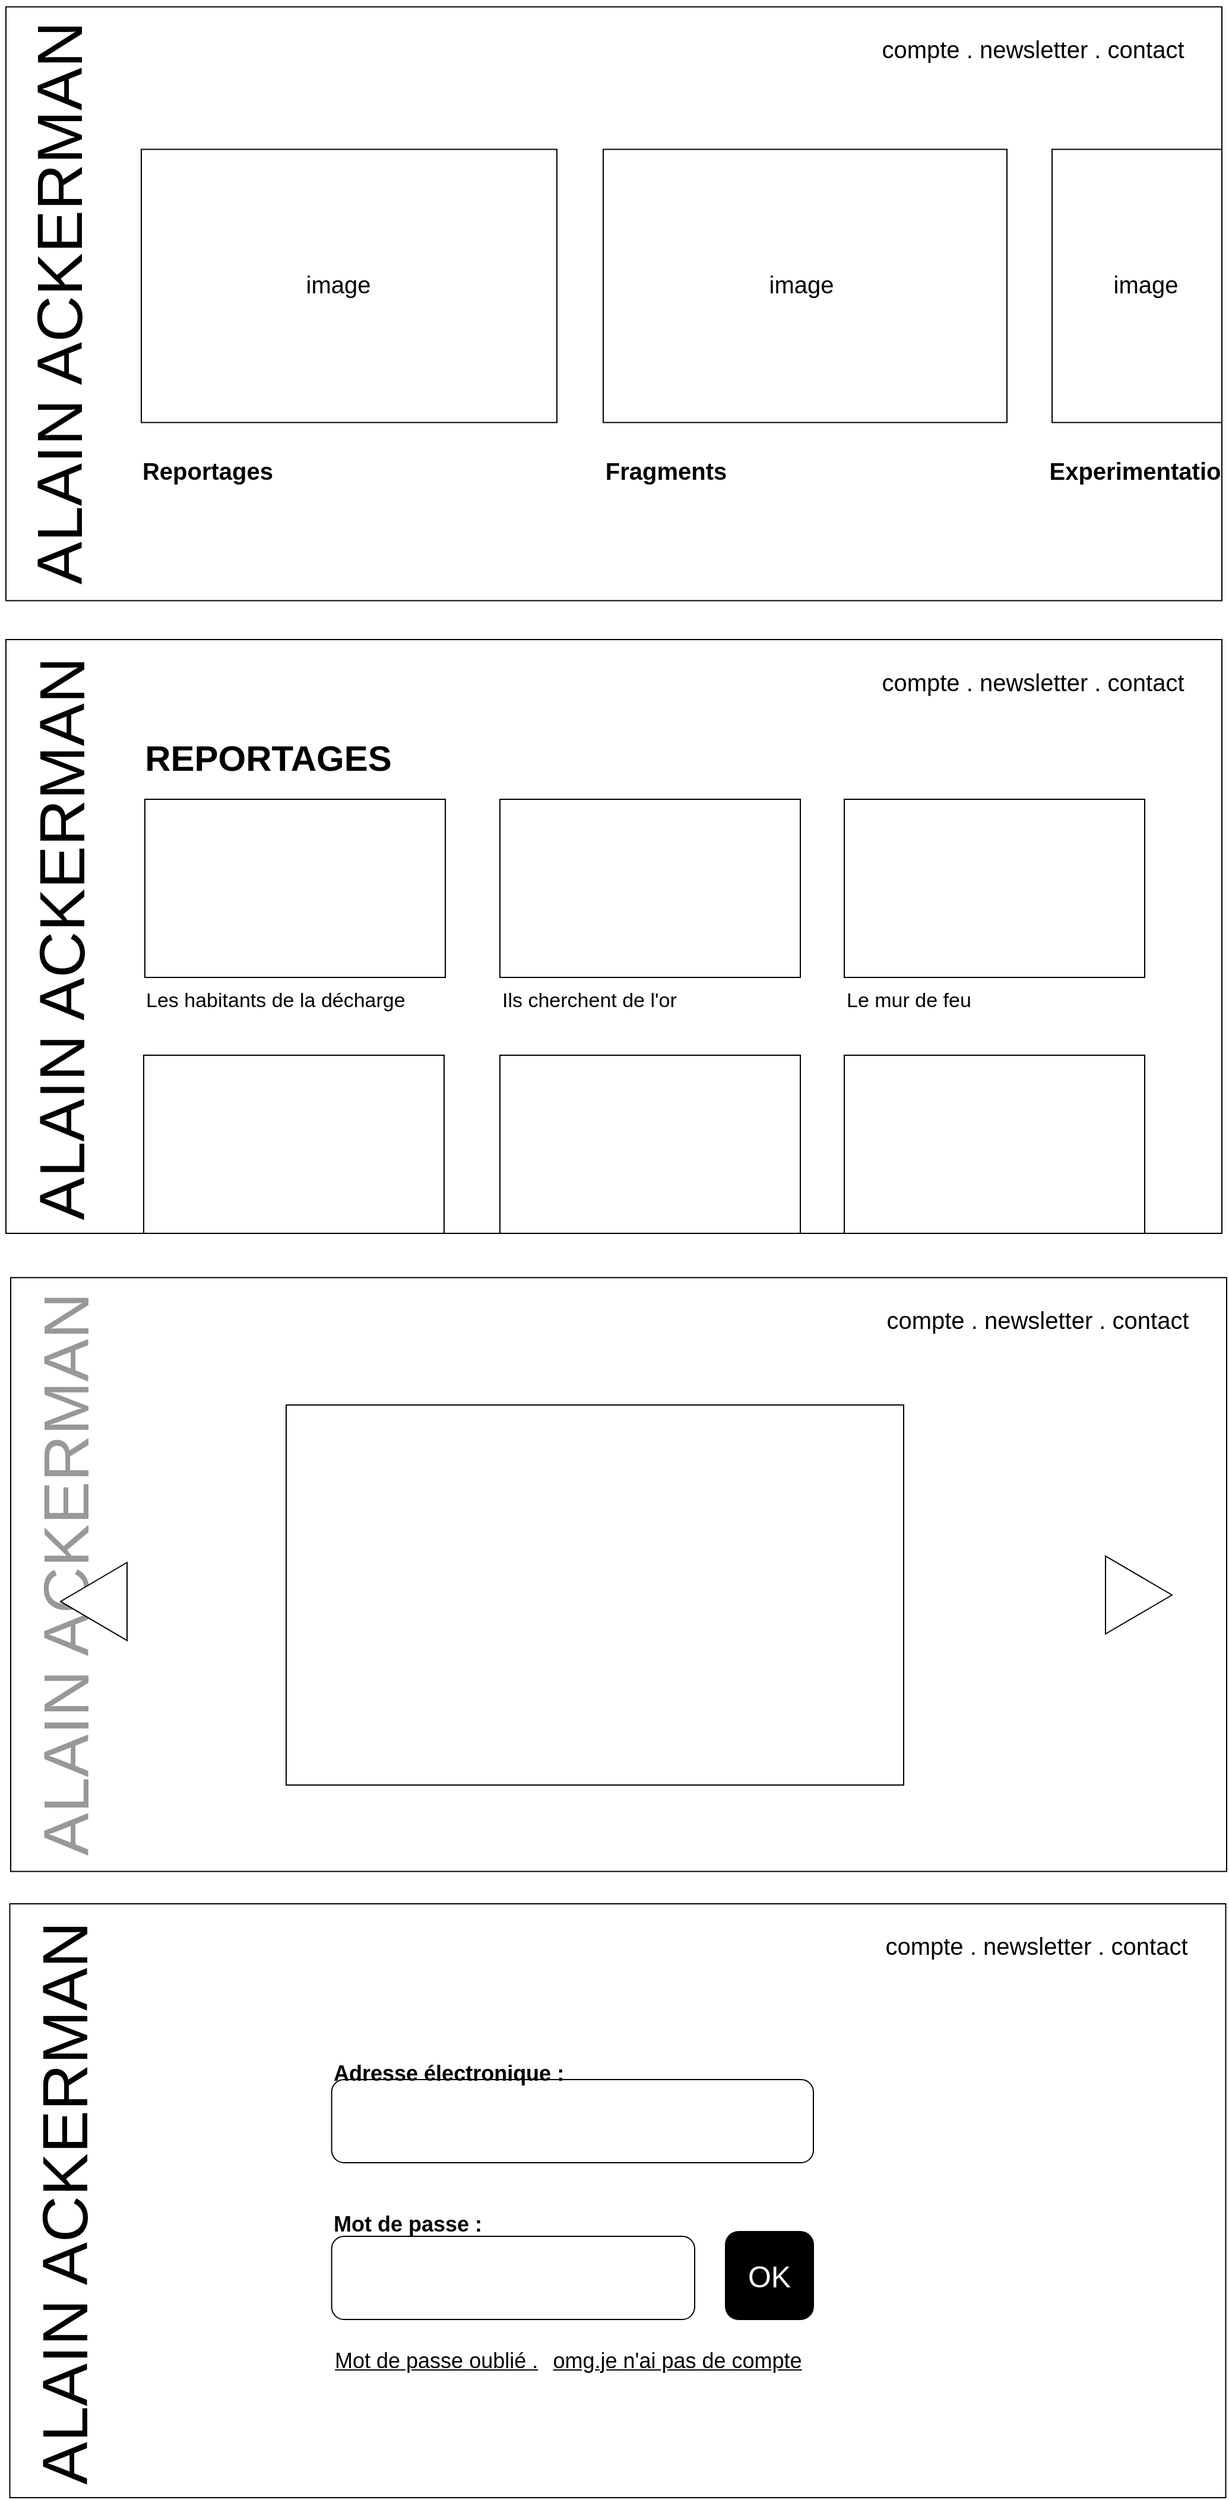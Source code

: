<mxfile version="13.8.8" type="github">
  <diagram name="Page-1" id="f1b7ffb7-ca1e-a977-7cf5-a751b3c06c05">
    <mxGraphModel dx="2051" dy="3050" grid="1" gridSize="10" guides="1" tooltips="1" connect="1" arrows="1" fold="1" page="1" pageScale="1" pageWidth="826" pageHeight="1169" background="#ffffff" math="0" shadow="0">
      <root>
        <mxCell id="0" />
        <mxCell id="1" parent="0" />
        <mxCell id="xTl4i_yI0FR2c94MdJd5-102" value="" style="group" vertex="1" connectable="0" parent="1">
          <mxGeometry x="-796" y="-2250" width="1026" height="502.75" as="geometry" />
        </mxCell>
        <mxCell id="xTl4i_yI0FR2c94MdJd5-74" value="" style="rounded=0;whiteSpace=wrap;html=1;" vertex="1" parent="xTl4i_yI0FR2c94MdJd5-102">
          <mxGeometry y="2.75" width="1024" height="500" as="geometry" />
        </mxCell>
        <mxCell id="xTl4i_yI0FR2c94MdJd5-75" value="&lt;font style=&quot;font-size: 54px;&quot;&gt;ALAIN ACKERMAN&lt;/font&gt;" style="text;html=1;strokeColor=none;fillColor=none;align=center;verticalAlign=middle;whiteSpace=wrap;rounded=0;rotation=-90;fontSize=54;" vertex="1" parent="xTl4i_yI0FR2c94MdJd5-102">
          <mxGeometry x="-196.93" y="208.7" width="484" height="86.62" as="geometry" />
        </mxCell>
        <mxCell id="xTl4i_yI0FR2c94MdJd5-77" value="" style="rounded=0;whiteSpace=wrap;html=1;fontSize=50;" vertex="1" parent="xTl4i_yI0FR2c94MdJd5-102">
          <mxGeometry x="114" y="122.75" width="350" height="230" as="geometry" />
        </mxCell>
        <mxCell id="xTl4i_yI0FR2c94MdJd5-79" value="" style="rounded=0;whiteSpace=wrap;html=1;fontSize=50;" vertex="1" parent="xTl4i_yI0FR2c94MdJd5-102">
          <mxGeometry x="503" y="122.75" width="340" height="230" as="geometry" />
        </mxCell>
        <mxCell id="xTl4i_yI0FR2c94MdJd5-80" value="&lt;font style=&quot;font-size: 20px&quot;&gt;compte . newsletter . contact &lt;br&gt;&lt;/font&gt;" style="text;html=1;strokeColor=none;fillColor=none;align=center;verticalAlign=middle;whiteSpace=wrap;rounded=0;fontSize=50;" vertex="1" parent="xTl4i_yI0FR2c94MdJd5-102">
          <mxGeometry x="730" y="2.75" width="270" height="50" as="geometry" />
        </mxCell>
        <mxCell id="xTl4i_yI0FR2c94MdJd5-81" value="" style="rounded=0;whiteSpace=wrap;html=1;fontSize=50;" vertex="1" parent="xTl4i_yI0FR2c94MdJd5-102">
          <mxGeometry x="881" y="122.75" width="143" height="230" as="geometry" />
        </mxCell>
        <mxCell id="xTl4i_yI0FR2c94MdJd5-82" value="Reportages" style="text;html=1;strokeColor=none;fillColor=none;align=center;verticalAlign=middle;whiteSpace=wrap;rounded=0;fontSize=20;fontStyle=1" vertex="1" parent="xTl4i_yI0FR2c94MdJd5-102">
          <mxGeometry x="95" y="372.75" width="150" height="40" as="geometry" />
        </mxCell>
        <mxCell id="xTl4i_yI0FR2c94MdJd5-83" value="Fragments" style="text;html=1;strokeColor=none;fillColor=none;align=center;verticalAlign=middle;whiteSpace=wrap;rounded=0;fontSize=20;fontStyle=1" vertex="1" parent="xTl4i_yI0FR2c94MdJd5-102">
          <mxGeometry x="481" y="372.75" width="150" height="40" as="geometry" />
        </mxCell>
        <mxCell id="xTl4i_yI0FR2c94MdJd5-84" value="Experimentatio" style="text;html=1;strokeColor=none;fillColor=none;align=center;verticalAlign=middle;whiteSpace=wrap;rounded=0;fontSize=20;fontStyle=1" vertex="1" parent="xTl4i_yI0FR2c94MdJd5-102">
          <mxGeometry x="876" y="372.75" width="150" height="40" as="geometry" />
        </mxCell>
        <mxCell id="xTl4i_yI0FR2c94MdJd5-99" value="image" style="text;html=1;strokeColor=none;fillColor=none;align=center;verticalAlign=middle;whiteSpace=wrap;rounded=0;fontSize=20;" vertex="1" parent="xTl4i_yI0FR2c94MdJd5-102">
          <mxGeometry x="230" y="226" width="100" height="20" as="geometry" />
        </mxCell>
        <mxCell id="xTl4i_yI0FR2c94MdJd5-100" value="image" style="text;html=1;strokeColor=none;fillColor=none;align=center;verticalAlign=middle;whiteSpace=wrap;rounded=0;fontSize=20;" vertex="1" parent="xTl4i_yI0FR2c94MdJd5-102">
          <mxGeometry x="620" y="226" width="100" height="20" as="geometry" />
        </mxCell>
        <mxCell id="xTl4i_yI0FR2c94MdJd5-101" value="image" style="text;html=1;strokeColor=none;fillColor=none;align=center;verticalAlign=middle;whiteSpace=wrap;rounded=0;fontSize=20;" vertex="1" parent="xTl4i_yI0FR2c94MdJd5-102">
          <mxGeometry x="910" y="226" width="100" height="20" as="geometry" />
        </mxCell>
        <mxCell id="xTl4i_yI0FR2c94MdJd5-122" value="" style="rounded=0;whiteSpace=wrap;html=1;" vertex="1" parent="1">
          <mxGeometry x="-792" y="-1177.25" width="1024" height="500" as="geometry" />
        </mxCell>
        <mxCell id="xTl4i_yI0FR2c94MdJd5-123" value="&lt;font style=&quot;font-size: 54px&quot;&gt;ALAIN ACKERMAN&lt;/font&gt;" style="text;html=1;strokeColor=none;fillColor=none;align=center;verticalAlign=middle;whiteSpace=wrap;rounded=0;rotation=-90;fontSize=54;textOpacity=40;" vertex="1" parent="1">
          <mxGeometry x="-987.63" y="-981.62" width="484" height="107.25" as="geometry" />
        </mxCell>
        <mxCell id="xTl4i_yI0FR2c94MdJd5-124" value="&lt;font style=&quot;font-size: 20px&quot;&gt;compte . newsletter . contact &lt;br&gt;&lt;/font&gt;" style="text;html=1;strokeColor=none;fillColor=none;align=center;verticalAlign=middle;whiteSpace=wrap;rounded=0;fontSize=50;" vertex="1" parent="1">
          <mxGeometry x="-62" y="-1177.25" width="270" height="50" as="geometry" />
        </mxCell>
        <mxCell id="xTl4i_yI0FR2c94MdJd5-137" value="" style="triangle;whiteSpace=wrap;html=1;fontSize=58;align=left;rotation=-180;" vertex="1" parent="1">
          <mxGeometry x="-750" y="-937.37" width="56" height="65.63" as="geometry" />
        </mxCell>
        <mxCell id="xTl4i_yI0FR2c94MdJd5-139" value="" style="rounded=0;whiteSpace=wrap;html=1;fontSize=58;align=left;" vertex="1" parent="1">
          <mxGeometry x="-560" y="-1070" width="520" height="320" as="geometry" />
        </mxCell>
        <mxCell id="xTl4i_yI0FR2c94MdJd5-140" value="" style="triangle;whiteSpace=wrap;html=1;fontSize=58;align=left;rotation=0;" vertex="1" parent="1">
          <mxGeometry x="130" y="-942.82" width="56" height="65.63" as="geometry" />
        </mxCell>
        <mxCell id="xTl4i_yI0FR2c94MdJd5-144" value="" style="rounded=0;whiteSpace=wrap;html=1;" vertex="1" parent="1">
          <mxGeometry x="-792.75" y="-650" width="1024" height="500" as="geometry" />
        </mxCell>
        <mxCell id="xTl4i_yI0FR2c94MdJd5-145" value="&lt;font style=&quot;font-size: 54px&quot;&gt;ALAIN ACKERMAN&lt;/font&gt;" style="text;html=1;strokeColor=none;fillColor=none;align=center;verticalAlign=middle;whiteSpace=wrap;rounded=0;rotation=-90;fontSize=54;" vertex="1" parent="1">
          <mxGeometry x="-988.25" y="-448.5" width="484" height="101.5" as="geometry" />
        </mxCell>
        <mxCell id="xTl4i_yI0FR2c94MdJd5-146" value="&lt;font style=&quot;font-size: 20px&quot;&gt;compte . newsletter . contact &lt;br&gt;&lt;/font&gt;" style="text;html=1;strokeColor=none;fillColor=none;align=center;verticalAlign=middle;whiteSpace=wrap;rounded=0;fontSize=50;" vertex="1" parent="1">
          <mxGeometry x="-62.75" y="-650" width="270" height="50" as="geometry" />
        </mxCell>
        <mxCell id="xTl4i_yI0FR2c94MdJd5-157" value="" style="rounded=1;whiteSpace=wrap;html=1;fontSize=58;align=left;" vertex="1" parent="1">
          <mxGeometry x="-521.7" y="-502" width="405.7" height="70" as="geometry" />
        </mxCell>
        <mxCell id="xTl4i_yI0FR2c94MdJd5-158" value="&lt;font style=&quot;font-size: 18px&quot;&gt;&lt;b&gt;&lt;font style=&quot;font-size: 18px&quot;&gt;Adresse électronique :&lt;br&gt;&lt;/font&gt;&lt;/b&gt;&lt;/font&gt;" style="text;html=1;strokeColor=none;fillColor=none;align=left;verticalAlign=middle;whiteSpace=wrap;rounded=0;fontSize=58;" vertex="1" parent="1">
          <mxGeometry x="-521.7" y="-542" width="244" height="40" as="geometry" />
        </mxCell>
        <mxCell id="xTl4i_yI0FR2c94MdJd5-160" value="" style="rounded=1;whiteSpace=wrap;html=1;fontSize=58;align=left;" vertex="1" parent="1">
          <mxGeometry x="-521.7" y="-370" width="305.7" height="70" as="geometry" />
        </mxCell>
        <mxCell id="xTl4i_yI0FR2c94MdJd5-161" value="Mot de passe :" style="text;html=1;strokeColor=none;fillColor=none;align=left;verticalAlign=middle;whiteSpace=wrap;rounded=0;fontSize=18;fontStyle=1" vertex="1" parent="1">
          <mxGeometry x="-521.7" y="-400" width="244" height="40" as="geometry" />
        </mxCell>
        <mxCell id="xTl4i_yI0FR2c94MdJd5-162" value="OK" style="rounded=1;whiteSpace=wrap;html=1;fontSize=25;align=center;verticalAlign=middle;fontColor=#FFFFFF;labelBackgroundColor=#000000;fillColor=#000000;" vertex="1" parent="1">
          <mxGeometry x="-190" y="-374" width="74" height="74" as="geometry" />
        </mxCell>
        <mxCell id="xTl4i_yI0FR2c94MdJd5-163" value="Mot de passe oublié ." style="text;html=1;strokeColor=none;fillColor=none;align=left;verticalAlign=middle;whiteSpace=wrap;rounded=0;fontSize=18;fontStyle=4" vertex="1" parent="1">
          <mxGeometry x="-521" y="-290" width="215.13" height="50" as="geometry" />
        </mxCell>
        <mxCell id="xTl4i_yI0FR2c94MdJd5-164" value="omg.je n&#39;ai pas de compte" style="text;html=1;strokeColor=none;fillColor=none;align=center;verticalAlign=middle;whiteSpace=wrap;rounded=0;fontSize=18;fontStyle=4" vertex="1" parent="1">
          <mxGeometry x="-360" y="-290" width="259.13" height="50" as="geometry" />
        </mxCell>
        <mxCell id="xTl4i_yI0FR2c94MdJd5-87" value="" style="rounded=0;whiteSpace=wrap;html=1;" vertex="1" parent="1">
          <mxGeometry x="-796" y="-1714.5" width="1024" height="500" as="geometry" />
        </mxCell>
        <mxCell id="xTl4i_yI0FR2c94MdJd5-88" value="&lt;font style=&quot;font-size: 54px;&quot;&gt;ALAIN ACKERMAN&lt;/font&gt;" style="text;html=1;strokeColor=none;fillColor=none;align=center;verticalAlign=middle;whiteSpace=wrap;rounded=0;rotation=-90;fontSize=54;" vertex="1" parent="1">
          <mxGeometry x="-991.5" y="-1513" width="484" height="101.5" as="geometry" />
        </mxCell>
        <mxCell id="xTl4i_yI0FR2c94MdJd5-91" value="&lt;font style=&quot;font-size: 20px&quot;&gt;compte . newsletter . contact &lt;br&gt;&lt;/font&gt;" style="text;html=1;strokeColor=none;fillColor=none;align=center;verticalAlign=middle;whiteSpace=wrap;rounded=0;fontSize=50;" vertex="1" parent="1">
          <mxGeometry x="-66" y="-1714.5" width="270" height="50" as="geometry" />
        </mxCell>
        <mxCell id="xTl4i_yI0FR2c94MdJd5-96" value="" style="rounded=0;whiteSpace=wrap;html=1;fontSize=20;" vertex="1" parent="1">
          <mxGeometry x="-679" y="-1580" width="253" height="150" as="geometry" />
        </mxCell>
        <mxCell id="xTl4i_yI0FR2c94MdJd5-103" value="REPORTAGES" style="text;html=1;strokeColor=none;fillColor=none;align=center;verticalAlign=middle;whiteSpace=wrap;rounded=0;fontSize=30;fontStyle=1" vertex="1" parent="1">
          <mxGeometry x="-710" y="-1640" width="270" height="50" as="geometry" />
        </mxCell>
        <mxCell id="xTl4i_yI0FR2c94MdJd5-109" value="Les habitants de la décharge" style="text;html=1;strokeColor=none;fillColor=none;align=left;verticalAlign=middle;whiteSpace=wrap;rounded=0;fontSize=17;" vertex="1" parent="1">
          <mxGeometry x="-680" y="-1430" width="254" height="40" as="geometry" />
        </mxCell>
        <mxCell id="xTl4i_yI0FR2c94MdJd5-110" value="" style="rounded=0;whiteSpace=wrap;html=1;fontSize=20;" vertex="1" parent="1">
          <mxGeometry x="-680" y="-1364.5" width="253" height="150" as="geometry" />
        </mxCell>
        <mxCell id="xTl4i_yI0FR2c94MdJd5-111" value="" style="rounded=0;whiteSpace=wrap;html=1;fontSize=20;" vertex="1" parent="1">
          <mxGeometry x="-380" y="-1580" width="253" height="150" as="geometry" />
        </mxCell>
        <mxCell id="xTl4i_yI0FR2c94MdJd5-112" value="" style="rounded=0;whiteSpace=wrap;html=1;fontSize=20;" vertex="1" parent="1">
          <mxGeometry x="-90" y="-1580" width="253" height="150" as="geometry" />
        </mxCell>
        <mxCell id="xTl4i_yI0FR2c94MdJd5-113" value="" style="rounded=0;whiteSpace=wrap;html=1;fontSize=20;" vertex="1" parent="1">
          <mxGeometry x="-380" y="-1364.5" width="253" height="150" as="geometry" />
        </mxCell>
        <mxCell id="xTl4i_yI0FR2c94MdJd5-114" value="" style="rounded=0;whiteSpace=wrap;html=1;fontSize=20;" vertex="1" parent="1">
          <mxGeometry x="-90" y="-1364.5" width="253" height="150" as="geometry" />
        </mxCell>
        <mxCell id="xTl4i_yI0FR2c94MdJd5-115" value="Ils cherchent de l&#39;or" style="text;html=1;strokeColor=none;fillColor=none;align=left;verticalAlign=middle;whiteSpace=wrap;rounded=0;fontSize=17;" vertex="1" parent="1">
          <mxGeometry x="-380" y="-1430" width="254" height="40" as="geometry" />
        </mxCell>
        <mxCell id="xTl4i_yI0FR2c94MdJd5-116" value="Le mur de feu" style="text;html=1;strokeColor=none;fillColor=none;align=left;verticalAlign=middle;whiteSpace=wrap;rounded=0;fontSize=17;" vertex="1" parent="1">
          <mxGeometry x="-90" y="-1430" width="254" height="40" as="geometry" />
        </mxCell>
      </root>
    </mxGraphModel>
  </diagram>
</mxfile>
